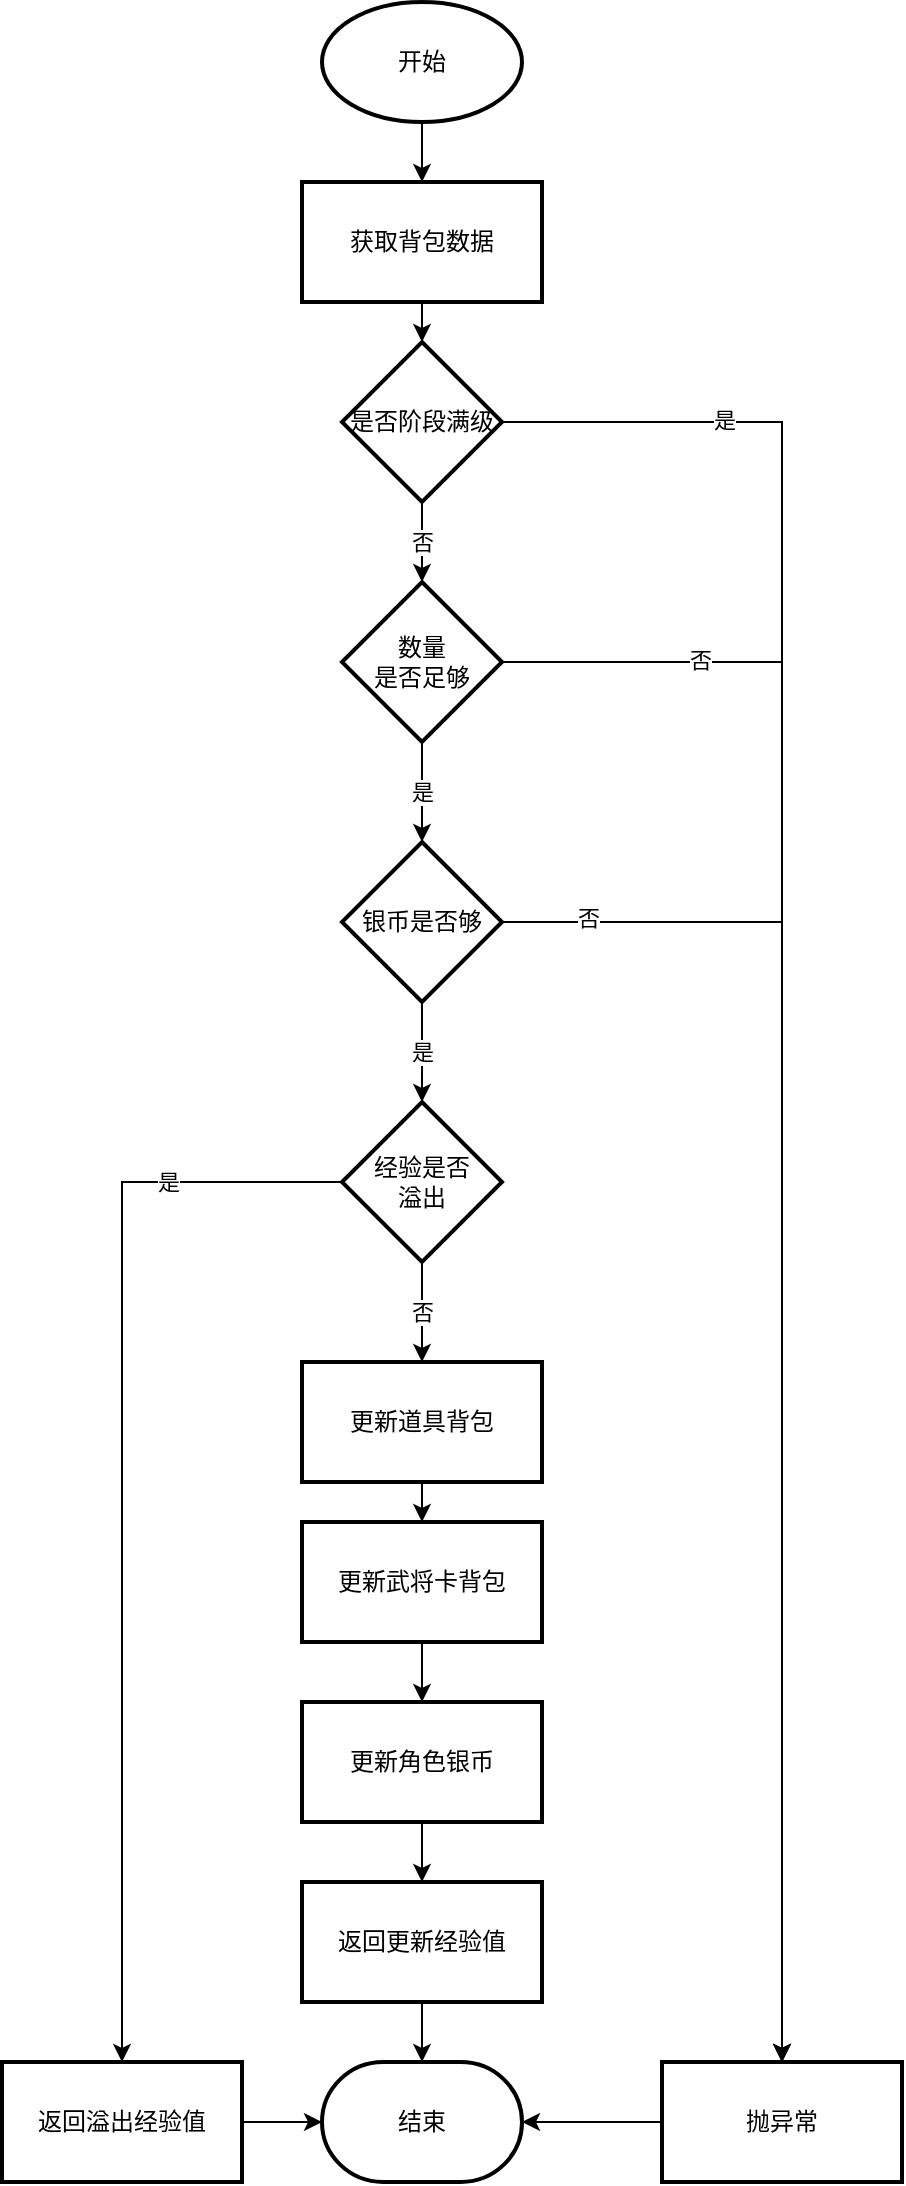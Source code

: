 <mxfile version="21.5.0" type="github" pages="4">
  <diagram name="第 1 页" id="575FpAUIDsB1zLtyvgLs">
    <mxGraphModel dx="1674" dy="764" grid="1" gridSize="10" guides="1" tooltips="1" connect="1" arrows="1" fold="1" page="1" pageScale="1" pageWidth="3300" pageHeight="4681" math="0" shadow="0">
      <root>
        <mxCell id="0" />
        <mxCell id="1" parent="0" />
        <mxCell id="_aK5RSi0-uj2bKADfXYd-3" value="" style="edgeStyle=orthogonalEdgeStyle;rounded=0;orthogonalLoop=1;jettySize=auto;html=1;" parent="1" source="_aK5RSi0-uj2bKADfXYd-1" target="_aK5RSi0-uj2bKADfXYd-2" edge="1">
          <mxGeometry relative="1" as="geometry" />
        </mxCell>
        <mxCell id="_aK5RSi0-uj2bKADfXYd-1" value="开始" style="strokeWidth=2;html=1;shape=mxgraph.flowchart.start_1;whiteSpace=wrap;" parent="1" vertex="1">
          <mxGeometry x="2710" y="1070" width="100" height="60" as="geometry" />
        </mxCell>
        <mxCell id="_aK5RSi0-uj2bKADfXYd-5" value="" style="edgeStyle=orthogonalEdgeStyle;rounded=0;orthogonalLoop=1;jettySize=auto;html=1;" parent="1" source="_aK5RSi0-uj2bKADfXYd-2" target="_aK5RSi0-uj2bKADfXYd-4" edge="1">
          <mxGeometry relative="1" as="geometry" />
        </mxCell>
        <mxCell id="_aK5RSi0-uj2bKADfXYd-2" value="获取背包数据" style="whiteSpace=wrap;html=1;strokeWidth=2;" parent="1" vertex="1">
          <mxGeometry x="2700" y="1160" width="120" height="60" as="geometry" />
        </mxCell>
        <mxCell id="_aK5RSi0-uj2bKADfXYd-7" value="否" style="edgeStyle=orthogonalEdgeStyle;rounded=0;orthogonalLoop=1;jettySize=auto;html=1;" parent="1" source="_aK5RSi0-uj2bKADfXYd-4" target="_aK5RSi0-uj2bKADfXYd-6" edge="1">
          <mxGeometry relative="1" as="geometry" />
        </mxCell>
        <mxCell id="_aK5RSi0-uj2bKADfXYd-14" value="" style="edgeStyle=orthogonalEdgeStyle;rounded=0;orthogonalLoop=1;jettySize=auto;html=1;" parent="1" source="_aK5RSi0-uj2bKADfXYd-4" target="_aK5RSi0-uj2bKADfXYd-13" edge="1">
          <mxGeometry relative="1" as="geometry" />
        </mxCell>
        <mxCell id="wcpN3T7502vlbVWj3Yrp-1" value="是" style="edgeLabel;html=1;align=center;verticalAlign=middle;resizable=0;points=[];" parent="_aK5RSi0-uj2bKADfXYd-14" vertex="1" connectable="0">
          <mxGeometry x="-0.769" y="1" relative="1" as="geometry">
            <mxPoint as="offset" />
          </mxGeometry>
        </mxCell>
        <mxCell id="_aK5RSi0-uj2bKADfXYd-4" value="是否阶段满级" style="rhombus;whiteSpace=wrap;html=1;strokeWidth=2;" parent="1" vertex="1">
          <mxGeometry x="2720" y="1240" width="80" height="80" as="geometry" />
        </mxCell>
        <mxCell id="wcpN3T7502vlbVWj3Yrp-2" style="edgeStyle=orthogonalEdgeStyle;rounded=0;orthogonalLoop=1;jettySize=auto;html=1;" parent="1" source="_aK5RSi0-uj2bKADfXYd-6" target="_aK5RSi0-uj2bKADfXYd-13" edge="1">
          <mxGeometry relative="1" as="geometry" />
        </mxCell>
        <mxCell id="wcpN3T7502vlbVWj3Yrp-3" value="否" style="edgeLabel;html=1;align=center;verticalAlign=middle;resizable=0;points=[];" parent="wcpN3T7502vlbVWj3Yrp-2" vertex="1" connectable="0">
          <mxGeometry x="-0.764" y="1" relative="1" as="geometry">
            <mxPoint as="offset" />
          </mxGeometry>
        </mxCell>
        <mxCell id="8qKk5oME3xs0Mru_cFyp-2" value="是" style="edgeStyle=orthogonalEdgeStyle;rounded=0;orthogonalLoop=1;jettySize=auto;html=1;" parent="1" source="_aK5RSi0-uj2bKADfXYd-6" target="8qKk5oME3xs0Mru_cFyp-1" edge="1">
          <mxGeometry relative="1" as="geometry" />
        </mxCell>
        <mxCell id="_aK5RSi0-uj2bKADfXYd-6" value="数量&lt;br&gt;是否足够" style="rhombus;whiteSpace=wrap;html=1;strokeWidth=2;" parent="1" vertex="1">
          <mxGeometry x="2720" y="1360" width="80" height="80" as="geometry" />
        </mxCell>
        <mxCell id="_aK5RSi0-uj2bKADfXYd-11" value="" style="edgeStyle=orthogonalEdgeStyle;rounded=0;orthogonalLoop=1;jettySize=auto;html=1;" parent="1" source="_aK5RSi0-uj2bKADfXYd-8" target="_aK5RSi0-uj2bKADfXYd-10" edge="1">
          <mxGeometry relative="1" as="geometry" />
        </mxCell>
        <mxCell id="_aK5RSi0-uj2bKADfXYd-8" value="更新道具背包" style="whiteSpace=wrap;html=1;strokeWidth=2;" parent="1" vertex="1">
          <mxGeometry x="2700" y="1750" width="120" height="60" as="geometry" />
        </mxCell>
        <mxCell id="8qKk5oME3xs0Mru_cFyp-10" value="" style="edgeStyle=orthogonalEdgeStyle;rounded=0;orthogonalLoop=1;jettySize=auto;html=1;" parent="1" source="_aK5RSi0-uj2bKADfXYd-10" target="8qKk5oME3xs0Mru_cFyp-8" edge="1">
          <mxGeometry relative="1" as="geometry" />
        </mxCell>
        <mxCell id="_aK5RSi0-uj2bKADfXYd-10" value="更新武将卡背包" style="whiteSpace=wrap;html=1;strokeWidth=2;" parent="1" vertex="1">
          <mxGeometry x="2700" y="1830" width="120" height="60" as="geometry" />
        </mxCell>
        <mxCell id="wcpN3T7502vlbVWj3Yrp-15" value="" style="edgeStyle=orthogonalEdgeStyle;rounded=0;orthogonalLoop=1;jettySize=auto;html=1;" parent="1" source="_aK5RSi0-uj2bKADfXYd-13" target="_aK5RSi0-uj2bKADfXYd-15" edge="1">
          <mxGeometry relative="1" as="geometry" />
        </mxCell>
        <mxCell id="_aK5RSi0-uj2bKADfXYd-13" value="抛异常" style="whiteSpace=wrap;html=1;strokeWidth=2;" parent="1" vertex="1">
          <mxGeometry x="2880" y="2100" width="120" height="60" as="geometry" />
        </mxCell>
        <mxCell id="_aK5RSi0-uj2bKADfXYd-15" value="结束" style="strokeWidth=2;html=1;shape=mxgraph.flowchart.terminator;whiteSpace=wrap;" parent="1" vertex="1">
          <mxGeometry x="2710" y="2100" width="100" height="60" as="geometry" />
        </mxCell>
        <mxCell id="wcpN3T7502vlbVWj3Yrp-9" value="否" style="edgeStyle=orthogonalEdgeStyle;rounded=0;orthogonalLoop=1;jettySize=auto;html=1;" parent="1" source="wcpN3T7502vlbVWj3Yrp-4" target="_aK5RSi0-uj2bKADfXYd-8" edge="1">
          <mxGeometry relative="1" as="geometry" />
        </mxCell>
        <mxCell id="wcpN3T7502vlbVWj3Yrp-12" value="" style="edgeStyle=orthogonalEdgeStyle;rounded=0;orthogonalLoop=1;jettySize=auto;html=1;" parent="1" source="wcpN3T7502vlbVWj3Yrp-4" target="wcpN3T7502vlbVWj3Yrp-11" edge="1">
          <mxGeometry relative="1" as="geometry" />
        </mxCell>
        <mxCell id="wcpN3T7502vlbVWj3Yrp-14" value="是" style="edgeLabel;html=1;align=center;verticalAlign=middle;resizable=0;points=[];" parent="wcpN3T7502vlbVWj3Yrp-12" vertex="1" connectable="0">
          <mxGeometry x="-0.684" relative="1" as="geometry">
            <mxPoint as="offset" />
          </mxGeometry>
        </mxCell>
        <mxCell id="wcpN3T7502vlbVWj3Yrp-4" value="经验是否&lt;br&gt;溢出" style="rhombus;whiteSpace=wrap;html=1;strokeWidth=2;" parent="1" vertex="1">
          <mxGeometry x="2720" y="1620" width="80" height="80" as="geometry" />
        </mxCell>
        <mxCell id="wcpN3T7502vlbVWj3Yrp-8" value="" style="edgeStyle=orthogonalEdgeStyle;rounded=0;orthogonalLoop=1;jettySize=auto;html=1;" parent="1" source="wcpN3T7502vlbVWj3Yrp-6" target="_aK5RSi0-uj2bKADfXYd-15" edge="1">
          <mxGeometry relative="1" as="geometry" />
        </mxCell>
        <mxCell id="wcpN3T7502vlbVWj3Yrp-6" value="返回更新经验值" style="whiteSpace=wrap;html=1;strokeWidth=2;" parent="1" vertex="1">
          <mxGeometry x="2700" y="2010" width="120" height="60" as="geometry" />
        </mxCell>
        <mxCell id="wcpN3T7502vlbVWj3Yrp-13" value="" style="edgeStyle=orthogonalEdgeStyle;rounded=0;orthogonalLoop=1;jettySize=auto;html=1;" parent="1" source="wcpN3T7502vlbVWj3Yrp-11" target="_aK5RSi0-uj2bKADfXYd-15" edge="1">
          <mxGeometry relative="1" as="geometry" />
        </mxCell>
        <mxCell id="wcpN3T7502vlbVWj3Yrp-11" value="返回溢出经验值" style="whiteSpace=wrap;html=1;strokeWidth=2;" parent="1" vertex="1">
          <mxGeometry x="2550" y="2100" width="120" height="60" as="geometry" />
        </mxCell>
        <mxCell id="8qKk5oME3xs0Mru_cFyp-5" value="是" style="edgeStyle=orthogonalEdgeStyle;rounded=0;orthogonalLoop=1;jettySize=auto;html=1;" parent="1" source="8qKk5oME3xs0Mru_cFyp-1" target="wcpN3T7502vlbVWj3Yrp-4" edge="1">
          <mxGeometry relative="1" as="geometry" />
        </mxCell>
        <mxCell id="8qKk5oME3xs0Mru_cFyp-12" style="edgeStyle=orthogonalEdgeStyle;rounded=0;orthogonalLoop=1;jettySize=auto;html=1;" parent="1" source="8qKk5oME3xs0Mru_cFyp-1" target="_aK5RSi0-uj2bKADfXYd-13" edge="1">
          <mxGeometry relative="1" as="geometry">
            <Array as="points">
              <mxPoint x="2940" y="1530" />
            </Array>
          </mxGeometry>
        </mxCell>
        <mxCell id="8qKk5oME3xs0Mru_cFyp-13" value="否" style="edgeLabel;html=1;align=center;verticalAlign=middle;resizable=0;points=[];" parent="8qKk5oME3xs0Mru_cFyp-12" vertex="1" connectable="0">
          <mxGeometry x="-0.879" y="2" relative="1" as="geometry">
            <mxPoint as="offset" />
          </mxGeometry>
        </mxCell>
        <mxCell id="8qKk5oME3xs0Mru_cFyp-1" value="银币是否够" style="rhombus;whiteSpace=wrap;html=1;strokeWidth=2;" parent="1" vertex="1">
          <mxGeometry x="2720" y="1490" width="80" height="80" as="geometry" />
        </mxCell>
        <mxCell id="8qKk5oME3xs0Mru_cFyp-11" value="" style="edgeStyle=orthogonalEdgeStyle;rounded=0;orthogonalLoop=1;jettySize=auto;html=1;" parent="1" source="8qKk5oME3xs0Mru_cFyp-8" target="wcpN3T7502vlbVWj3Yrp-6" edge="1">
          <mxGeometry relative="1" as="geometry" />
        </mxCell>
        <mxCell id="8qKk5oME3xs0Mru_cFyp-8" value="更新角色银币" style="whiteSpace=wrap;html=1;strokeWidth=2;" parent="1" vertex="1">
          <mxGeometry x="2700" y="1920" width="120" height="60" as="geometry" />
        </mxCell>
      </root>
    </mxGraphModel>
  </diagram>
  <diagram id="Onb9Uq2YgozO-E28IOqt" name="第 2 页">
    <mxGraphModel dx="1674" dy="764" grid="1" gridSize="10" guides="1" tooltips="1" connect="1" arrows="1" fold="1" page="1" pageScale="1" pageWidth="3300" pageHeight="4681" math="0" shadow="0">
      <root>
        <mxCell id="0" />
        <mxCell id="1" parent="0" />
        <mxCell id="YtwmLYCVhBaYAQ8aIxp3-1" value="" style="edgeStyle=orthogonalEdgeStyle;rounded=0;orthogonalLoop=1;jettySize=auto;html=1;" parent="1" source="YtwmLYCVhBaYAQ8aIxp3-2" target="YtwmLYCVhBaYAQ8aIxp3-4" edge="1">
          <mxGeometry relative="1" as="geometry" />
        </mxCell>
        <mxCell id="YtwmLYCVhBaYAQ8aIxp3-2" value="开始" style="strokeWidth=2;html=1;shape=mxgraph.flowchart.start_1;whiteSpace=wrap;" parent="1" vertex="1">
          <mxGeometry x="2710" y="1070" width="100" height="60" as="geometry" />
        </mxCell>
        <mxCell id="YtwmLYCVhBaYAQ8aIxp3-3" value="" style="edgeStyle=orthogonalEdgeStyle;rounded=0;orthogonalLoop=1;jettySize=auto;html=1;" parent="1" source="YtwmLYCVhBaYAQ8aIxp3-4" target="YtwmLYCVhBaYAQ8aIxp3-7" edge="1">
          <mxGeometry relative="1" as="geometry" />
        </mxCell>
        <mxCell id="YtwmLYCVhBaYAQ8aIxp3-4" value="获取背包数据" style="whiteSpace=wrap;html=1;strokeWidth=2;" parent="1" vertex="1">
          <mxGeometry x="2700" y="1160" width="120" height="60" as="geometry" />
        </mxCell>
        <mxCell id="YtwmLYCVhBaYAQ8aIxp3-6" value="" style="edgeStyle=orthogonalEdgeStyle;rounded=0;orthogonalLoop=1;jettySize=auto;html=1;" parent="1" source="YtwmLYCVhBaYAQ8aIxp3-7" target="YtwmLYCVhBaYAQ8aIxp3-15" edge="1">
          <mxGeometry relative="1" as="geometry" />
        </mxCell>
        <mxCell id="YtwmLYCVhBaYAQ8aIxp3-18" value="否" style="edgeLabel;html=1;align=center;verticalAlign=middle;resizable=0;points=[];" parent="YtwmLYCVhBaYAQ8aIxp3-6" vertex="1" connectable="0">
          <mxGeometry x="-0.755" y="-3" relative="1" as="geometry">
            <mxPoint as="offset" />
          </mxGeometry>
        </mxCell>
        <mxCell id="YtwmLYCVhBaYAQ8aIxp3-17" value="是" style="edgeStyle=orthogonalEdgeStyle;rounded=0;orthogonalLoop=1;jettySize=auto;html=1;" parent="1" source="YtwmLYCVhBaYAQ8aIxp3-7" target="YtwmLYCVhBaYAQ8aIxp3-9" edge="1">
          <mxGeometry relative="1" as="geometry" />
        </mxCell>
        <mxCell id="YtwmLYCVhBaYAQ8aIxp3-7" value="是否阶段满级" style="rhombus;whiteSpace=wrap;html=1;strokeWidth=2;" parent="1" vertex="1">
          <mxGeometry x="2720" y="1240" width="80" height="80" as="geometry" />
        </mxCell>
        <mxCell id="YtwmLYCVhBaYAQ8aIxp3-8" value="是" style="edgeStyle=orthogonalEdgeStyle;rounded=0;orthogonalLoop=1;jettySize=auto;html=1;" parent="1" source="YtwmLYCVhBaYAQ8aIxp3-9" target="YtwmLYCVhBaYAQ8aIxp3-13" edge="1">
          <mxGeometry relative="1" as="geometry">
            <mxPoint x="2760" y="1490" as="targetPoint" />
          </mxGeometry>
        </mxCell>
        <mxCell id="YtwmLYCVhBaYAQ8aIxp3-19" style="edgeStyle=orthogonalEdgeStyle;rounded=0;orthogonalLoop=1;jettySize=auto;html=1;" parent="1" source="YtwmLYCVhBaYAQ8aIxp3-9" target="YtwmLYCVhBaYAQ8aIxp3-15" edge="1">
          <mxGeometry relative="1" as="geometry" />
        </mxCell>
        <mxCell id="YtwmLYCVhBaYAQ8aIxp3-20" value="否" style="edgeLabel;html=1;align=center;verticalAlign=middle;resizable=0;points=[];" parent="YtwmLYCVhBaYAQ8aIxp3-19" vertex="1" connectable="0">
          <mxGeometry x="-0.716" y="-2" relative="1" as="geometry">
            <mxPoint as="offset" />
          </mxGeometry>
        </mxCell>
        <mxCell id="YtwmLYCVhBaYAQ8aIxp3-9" value="数量&lt;br&gt;是否足够" style="rhombus;whiteSpace=wrap;html=1;strokeWidth=2;" parent="1" vertex="1">
          <mxGeometry x="2720" y="1360" width="80" height="80" as="geometry" />
        </mxCell>
        <mxCell id="YtwmLYCVhBaYAQ8aIxp3-12" value="" style="edgeStyle=orthogonalEdgeStyle;rounded=0;orthogonalLoop=1;jettySize=auto;html=1;" parent="1" source="YtwmLYCVhBaYAQ8aIxp3-13" target="YtwmLYCVhBaYAQ8aIxp3-16" edge="1">
          <mxGeometry relative="1" as="geometry" />
        </mxCell>
        <mxCell id="YtwmLYCVhBaYAQ8aIxp3-13" value="更新武将卡背包" style="whiteSpace=wrap;html=1;strokeWidth=2;" parent="1" vertex="1">
          <mxGeometry x="2700" y="1480" width="120" height="60" as="geometry" />
        </mxCell>
        <mxCell id="YtwmLYCVhBaYAQ8aIxp3-14" style="edgeStyle=orthogonalEdgeStyle;rounded=0;orthogonalLoop=1;jettySize=auto;html=1;entryX=1;entryY=0.5;entryDx=0;entryDy=0;entryPerimeter=0;" parent="1" source="YtwmLYCVhBaYAQ8aIxp3-15" target="YtwmLYCVhBaYAQ8aIxp3-16" edge="1">
          <mxGeometry relative="1" as="geometry">
            <Array as="points">
              <mxPoint x="2930" y="1600" />
            </Array>
          </mxGeometry>
        </mxCell>
        <mxCell id="YtwmLYCVhBaYAQ8aIxp3-15" value="抛异常" style="whiteSpace=wrap;html=1;strokeWidth=2;" parent="1" vertex="1">
          <mxGeometry x="2860" y="1570" width="120" height="60" as="geometry" />
        </mxCell>
        <mxCell id="YtwmLYCVhBaYAQ8aIxp3-16" value="结束" style="strokeWidth=2;html=1;shape=mxgraph.flowchart.terminator;whiteSpace=wrap;" parent="1" vertex="1">
          <mxGeometry x="2710" y="1570" width="100" height="60" as="geometry" />
        </mxCell>
      </root>
    </mxGraphModel>
  </diagram>
  <diagram id="BqJ7H8ti3R3jPWu5Jcrs" name="武将卡强化">
    <mxGraphModel dx="1674" dy="764" grid="1" gridSize="10" guides="1" tooltips="1" connect="1" arrows="1" fold="1" page="1" pageScale="1" pageWidth="3300" pageHeight="4681" math="0" shadow="0">
      <root>
        <mxCell id="0" />
        <mxCell id="1" parent="0" />
      </root>
    </mxGraphModel>
  </diagram>
  <diagram id="_JnLsxfe3Nq8Rdhrjrvx" name="第 4 页">
    <mxGraphModel dx="735" dy="637" grid="1" gridSize="10" guides="1" tooltips="1" connect="1" arrows="1" fold="1" page="1" pageScale="1" pageWidth="3300" pageHeight="4681" math="0" shadow="0">
      <root>
        <mxCell id="0" />
        <mxCell id="1" parent="0" />
        <mxCell id="_ZYSCoQYJGfIZROxsuvH-15" value="z_award_lib" style="rounded=1;whiteSpace=wrap;html=1;absoluteArcSize=1;arcSize=14;strokeWidth=2;" vertex="1" parent="1">
          <mxGeometry x="400" y="590" width="100" height="100" as="geometry" />
        </mxCell>
        <mxCell id="_ZYSCoQYJGfIZROxsuvH-16" value="z_award_maker" style="rounded=1;whiteSpace=wrap;html=1;absoluteArcSize=1;arcSize=14;strokeWidth=2;" vertex="1" parent="1">
          <mxGeometry x="620" y="690" width="100" height="100" as="geometry" />
        </mxCell>
        <mxCell id="_ZYSCoQYJGfIZROxsuvH-17" value="db" style="rounded=1;whiteSpace=wrap;html=1;absoluteArcSize=1;arcSize=14;strokeWidth=2;" vertex="1" parent="1">
          <mxGeometry x="640" y="390" width="100" height="100" as="geometry" />
        </mxCell>
        <mxCell id="_ZYSCoQYJGfIZROxsuvH-18" value="z_award_handle" style="rounded=1;whiteSpace=wrap;html=1;absoluteArcSize=1;arcSize=14;strokeWidth=2;" vertex="1" parent="1">
          <mxGeometry x="510" y="600" width="100" height="100" as="geometry" />
        </mxCell>
        <mxCell id="_ZYSCoQYJGfIZROxsuvH-19" value="z_award_expend" style="rounded=1;whiteSpace=wrap;html=1;absoluteArcSize=1;arcSize=14;strokeWidth=2;" vertex="1" parent="1">
          <mxGeometry x="720" y="590" width="100" height="100" as="geometry" />
        </mxCell>
      </root>
    </mxGraphModel>
  </diagram>
</mxfile>
